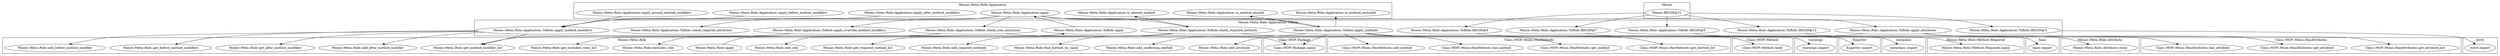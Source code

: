 digraph {
graph [overlap=false]
subgraph cluster_Moose_Meta_Role_Application_ToRole {
	label="Moose::Meta::Role::Application::ToRole";
	"Moose::Meta::Role::Application::ToRole::apply_override_method_modifiers";
	"Moose::Meta::Role::Application::ToRole::apply_method_modifiers";
	"Moose::Meta::Role::Application::ToRole::check_role_exclusions";
	"Moose::Meta::Role::Application::ToRole::apply_methods";
	"Moose::Meta::Role::Application::ToRole::BEGIN@4";
	"Moose::Meta::Role::Application::ToRole::BEGIN@7";
	"Moose::Meta::Role::Application::ToRole::apply";
	"Moose::Meta::Role::Application::ToRole::BEGIN@5";
	"Moose::Meta::Role::Application::ToRole::check_required_attributes";
	"Moose::Meta::Role::Application::ToRole::check_required_methods";
	"Moose::Meta::Role::Application::ToRole::BEGIN@13";
	"Moose::Meta::Role::Application::ToRole::apply_attributes";
	"Moose::Meta::Role::Application::ToRole::BEGIN@3";
}
subgraph cluster_warnings {
	label="warnings";
	"warnings::import";
}
subgraph cluster_Class_MOP_Mixin_HasMethods {
	label="Class::MOP::Mixin::HasMethods";
	"Class::MOP::Mixin::HasMethods::has_method";
	"Class::MOP::Mixin::HasMethods::add_method";
	"Class::MOP::Mixin::HasMethods::get_method_list";
	"Class::MOP::Mixin::HasMethods::get_method";
}
subgraph cluster_Moose_Meta_Role {
	label="Moose::Meta::Role";
	"Moose::Meta::Role::get_required_method_list";
	"Moose::Meta::Role::add_conflicting_method";
	"Moose::Meta::Role::get_excluded_roles_list";
	"Moose::Meta::Role::get_after_method_modifiers";
	"Moose::Meta::Role::get_before_method_modifiers";
	"Moose::Meta::Role::excludes_role";
	"Moose::Meta::Role::apply";
	"Moose::Meta::Role::get_method_modifier_list";
	"Moose::Meta::Role::find_method_by_name";
	"Moose::Meta::Role::add_required_methods";
	"Moose::Meta::Role::add_before_method_modifier";
	"Moose::Meta::Role::add_role";
	"Moose::Meta::Role::add_attribute";
	"Moose::Meta::Role::add_after_method_modifier";
}
subgraph cluster_Moose {
	label="Moose";
	"Moose::BEGIN@31";
}
subgraph cluster_Moose_Meta_Role_Attribute {
	label="Moose::Meta::Role::Attribute";
	"Moose::Meta::Role::Attribute::clone";
}
subgraph cluster_metaclass {
	label="metaclass";
	"metaclass::import";
}
subgraph cluster_base {
	label="base";
	"base::import";
}
subgraph cluster_strict {
	label="strict";
	"strict::import";
}
subgraph cluster_Exporter {
	label="Exporter";
	"Exporter::import";
}
subgraph cluster_Class_MOP_Package {
	label="Class::MOP::Package";
	"Class::MOP::Package::name";
}
subgraph cluster_Moose_Meta_Role_Method_Required {
	label="Moose::Meta::Role::Method::Required";
	"Moose::Meta::Role::Method::Required::name";
}
subgraph cluster_Class_MOP_Mixin_HasAttributes {
	label="Class::MOP::Mixin::HasAttributes";
	"Class::MOP::Mixin::HasAttributes::get_attribute_list";
	"Class::MOP::Mixin::HasAttributes::get_attribute";
	"Class::MOP::Mixin::HasAttributes::has_attribute";
}
subgraph cluster_Class_MOP_Method {
	label="Class::MOP::Method";
	"Class::MOP::Method::body";
}
subgraph cluster_Moose_Meta_Role_Application {
	label="Moose::Meta::Role::Application";
	"Moose::Meta::Role::Application::is_method_excluded";
	"Moose::Meta::Role::Application::is_aliased_method";
	"Moose::Meta::Role::Application::is_method_aliased";
	"Moose::Meta::Role::Application::apply_before_method_modifiers";
	"Moose::Meta::Role::Application::apply_around_method_modifiers";
	"Moose::Meta::Role::Application::apply_after_method_modifiers";
	"Moose::Meta::Role::Application::apply";
}
"Moose::BEGIN@31" -> "Moose::Meta::Role::Application::ToRole::BEGIN@4";
"Moose::Meta::Role::Application::ToRole::apply_attributes" -> "Class::MOP::Mixin::HasAttributes::get_attribute";
"Moose::Meta::Role::Application::ToRole::BEGIN@7" -> "Exporter::import";
"Moose::BEGIN@31" -> "Moose::Meta::Role::Application::ToRole::BEGIN@13";
"Moose::Meta::Role::Application::apply" -> "Moose::Meta::Role::Application::ToRole::apply_attributes";
"Moose::Meta::Role::Application::ToRole::apply_method_modifiers" -> "Moose::Meta::Role::add_before_method_modifier";
"Moose::Meta::Role::Application::ToRole::apply_method_modifiers" -> "Moose::Meta::Role::get_after_method_modifiers";
"Moose::Meta::Role::Application::ToRole::check_role_exclusions" -> "Moose::Meta::Role::excludes_role";
"Moose::Meta::Role::Application::ToRole::apply_attributes" -> "Class::MOP::Mixin::HasAttributes::has_attribute";
"Moose::Meta::Role::Application::ToRole::apply_methods" -> "Moose::Meta::Role::Application::is_method_aliased";
"Moose::Meta::Role::Application::ToRole::apply_methods" -> "Class::MOP::Mixin::HasMethods::get_method";
"Moose::Meta::Role::Application::ToRole::apply_attributes" -> "Class::MOP::Mixin::HasAttributes::get_attribute_list";
"Moose::Meta::Role::apply" -> "Moose::Meta::Role::Application::ToRole::apply";
"Moose::Meta::Role::Application::ToRole::apply_methods" -> "Moose::Meta::Role::Application::is_method_excluded";
"Moose::Meta::Role::Application::ToRole::apply_methods" -> "Class::MOP::Mixin::HasMethods::get_method_list";
"Moose::BEGIN@31" -> "Moose::Meta::Role::Application::ToRole::BEGIN@3";
"Moose::Meta::Role::Application::ToRole::apply" -> "Moose::Meta::Role::add_role";
"Moose::Meta::Role::Application::ToRole::apply_method_modifiers" -> "Moose::Meta::Role::add_after_method_modifier";
"Moose::Meta::Role::Application::apply" -> "Moose::Meta::Role::Application::ToRole::check_role_exclusions";
"Moose::Meta::Role::Application::ToRole::check_role_exclusions" -> "Moose::Meta::Role::get_excluded_roles_list";
"Moose::Meta::Role::Application::apply_before_method_modifiers" -> "Moose::Meta::Role::Application::ToRole::apply_method_modifiers";
"Moose::Meta::Role::Application::apply_after_method_modifiers" -> "Moose::Meta::Role::Application::ToRole::apply_method_modifiers";
"Moose::Meta::Role::Application::apply_around_method_modifiers" -> "Moose::Meta::Role::Application::ToRole::apply_method_modifiers";
"Moose::Meta::Role::Application::apply" -> "Moose::Meta::Role::Application::ToRole::apply_methods";
"Moose::Meta::Role::Application::apply" -> "Moose::Meta::Role::Application::ToRole::apply_override_method_modifiers";
"Moose::Meta::Role::Application::ToRole::apply" -> "Moose::Meta::Role::Application::apply";
"Moose::Meta::Role::Application::apply" -> "Moose::Meta::Role::Application::ToRole::check_required_attributes";
"Moose::Meta::Role::Application::ToRole::BEGIN@5" -> "metaclass::import";
"Moose::Meta::Role::Application::ToRole::apply_attributes" -> "Moose::Meta::Role::Attribute::clone";
"Moose::Meta::Role::Application::ToRole::check_required_methods" -> "Moose::Meta::Role::add_required_methods";
"Moose::Meta::Role::Application::ToRole::apply_methods" -> "Class::MOP::Mixin::HasMethods::has_method";
"Moose::Meta::Role::Application::apply" -> "Moose::Meta::Role::Application::ToRole::check_required_methods";
"Moose::Meta::Role::Application::ToRole::check_required_methods" -> "Moose::Meta::Role::Method::Required::name";
"Moose::Meta::Role::Application::ToRole::BEGIN@13" -> "base::import";
"Moose::Meta::Role::Application::ToRole::check_required_methods" -> "Moose::Meta::Role::get_required_method_list";
"Moose::Meta::Role::Application::ToRole::check_required_methods" -> "Moose::Meta::Role::Application::is_aliased_method";
"Moose::Meta::Role::Application::ToRole::apply_method_modifiers" -> "Moose::Meta::Role::get_before_method_modifiers";
"Moose::Meta::Role::Application::ToRole::BEGIN@4" -> "warnings::import";
"Moose::BEGIN@31" -> "Moose::Meta::Role::Application::ToRole::BEGIN@5";
"Moose::Meta::Role::Application::ToRole::apply_methods" -> "Class::MOP::Mixin::HasMethods::add_method";
"Moose::Meta::Role::Application::ToRole::apply_override_method_modifiers" -> "Moose::Meta::Role::get_method_modifier_list";
"Moose::Meta::Role::Application::ToRole::apply_method_modifiers" -> "Moose::Meta::Role::get_method_modifier_list";
"Moose::Meta::Role::Application::ToRole::apply_attributes" -> "Moose::Meta::Role::add_attribute";
"Moose::Meta::Role::Application::ToRole::check_required_methods" -> "Moose::Meta::Role::find_method_by_name";
"Moose::Meta::Role::Application::ToRole::check_role_exclusions" -> "Class::MOP::Package::name";
"Moose::Meta::Role::Application::ToRole::apply_methods" -> "Class::MOP::Package::name";
"Moose::BEGIN@31" -> "Moose::Meta::Role::Application::ToRole::BEGIN@7";
"Moose::Meta::Role::Application::ToRole::apply_methods" -> "Class::MOP::Method::body";
"Moose::Meta::Role::Application::ToRole::apply_methods" -> "Moose::Meta::Role::add_conflicting_method";
"Moose::Meta::Role::Application::ToRole::BEGIN@3" -> "strict::import";
}
